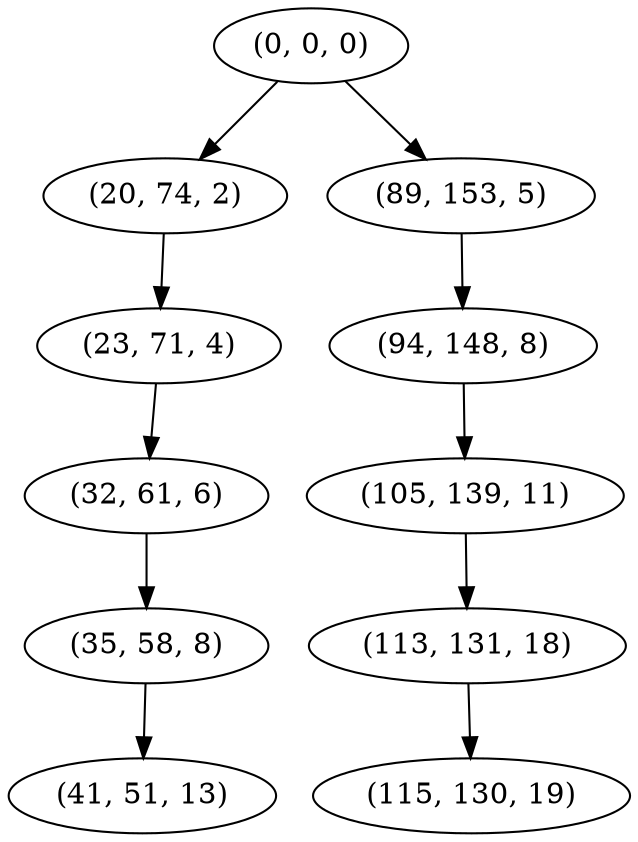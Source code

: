 digraph tree {
    "(0, 0, 0)";
    "(20, 74, 2)";
    "(23, 71, 4)";
    "(32, 61, 6)";
    "(35, 58, 8)";
    "(41, 51, 13)";
    "(89, 153, 5)";
    "(94, 148, 8)";
    "(105, 139, 11)";
    "(113, 131, 18)";
    "(115, 130, 19)";
    "(0, 0, 0)" -> "(20, 74, 2)";
    "(0, 0, 0)" -> "(89, 153, 5)";
    "(20, 74, 2)" -> "(23, 71, 4)";
    "(23, 71, 4)" -> "(32, 61, 6)";
    "(32, 61, 6)" -> "(35, 58, 8)";
    "(35, 58, 8)" -> "(41, 51, 13)";
    "(89, 153, 5)" -> "(94, 148, 8)";
    "(94, 148, 8)" -> "(105, 139, 11)";
    "(105, 139, 11)" -> "(113, 131, 18)";
    "(113, 131, 18)" -> "(115, 130, 19)";
}
